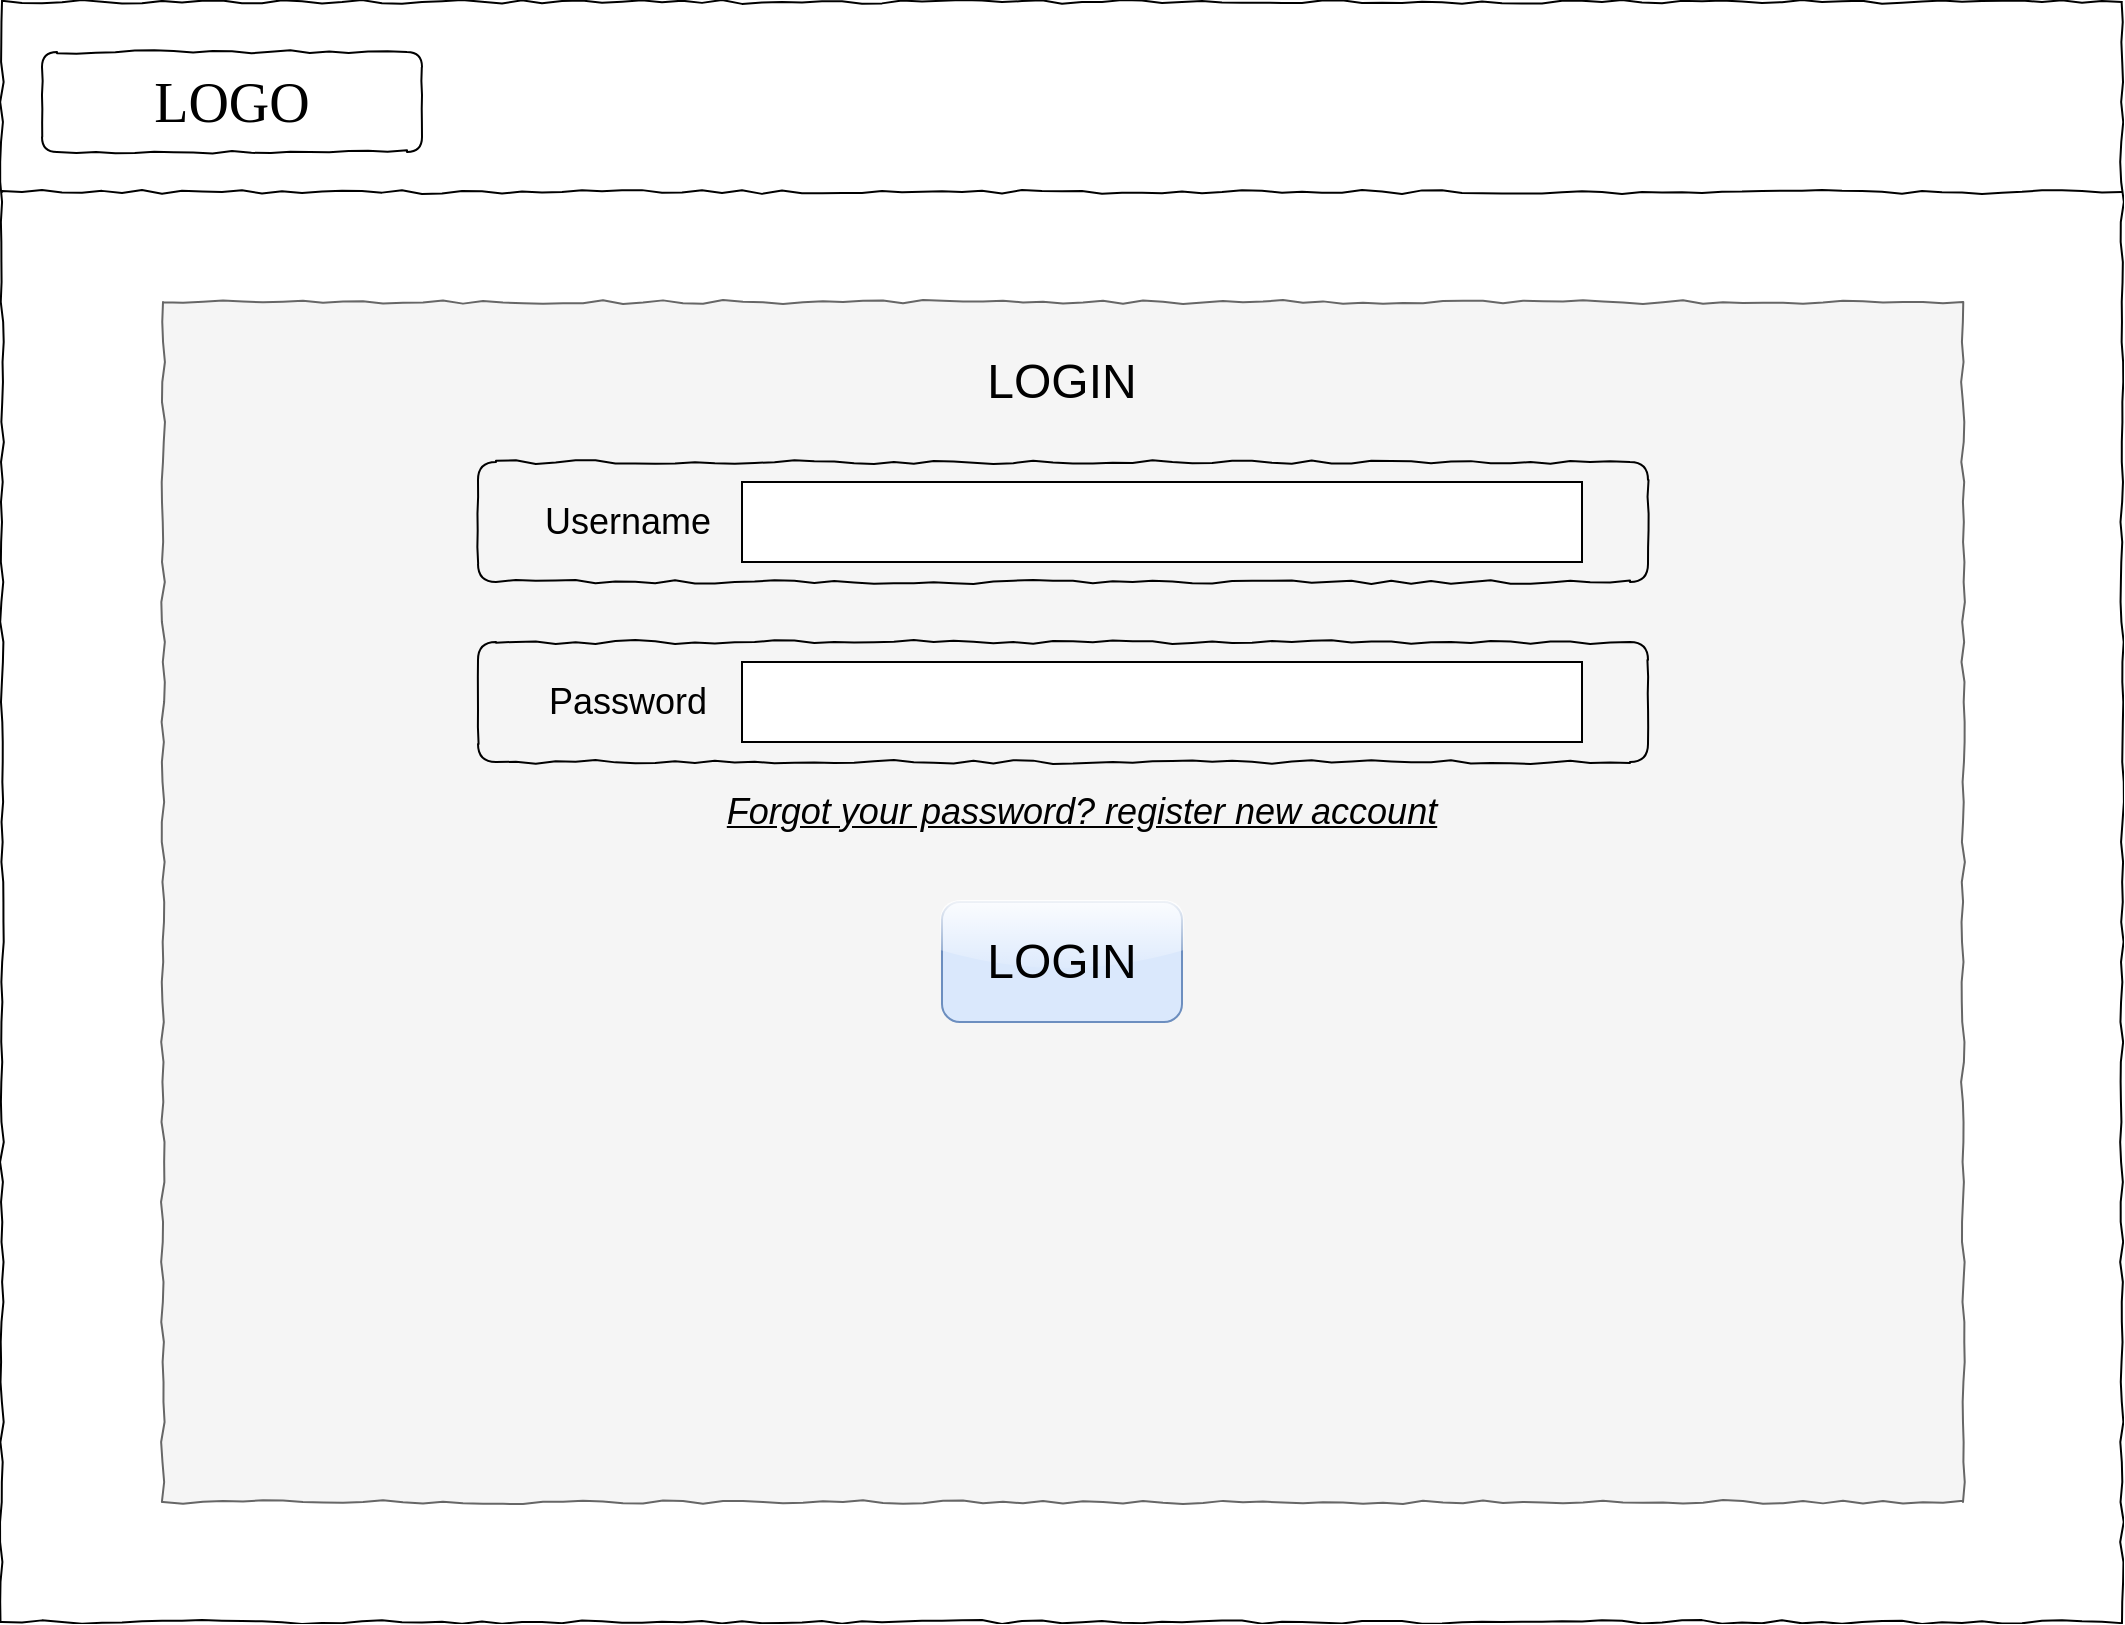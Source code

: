 <mxfile version="26.0.16">
  <diagram name="Page-1" id="03018318-947c-dd8e-b7a3-06fadd420f32">
    <mxGraphModel dx="1909" dy="976" grid="1" gridSize="10" guides="1" tooltips="1" connect="1" arrows="1" fold="1" page="1" pageScale="1" pageWidth="1100" pageHeight="850" background="none" math="0" shadow="0">
      <root>
        <mxCell id="0" />
        <mxCell id="1" parent="0" />
        <mxCell id="677b7b8949515195-1" value="" style="whiteSpace=wrap;html=1;rounded=0;shadow=0;labelBackgroundColor=none;strokeWidth=1;fontFamily=Verdana;fontSize=12;align=center;comic=1;" parent="1" vertex="1">
          <mxGeometry x="20" y="20" width="1060" height="810" as="geometry" />
        </mxCell>
        <mxCell id="677b7b8949515195-2" value="LOGO" style="whiteSpace=wrap;html=1;rounded=1;shadow=0;labelBackgroundColor=none;strokeWidth=1;fontFamily=Verdana;fontSize=28;align=center;comic=1;" parent="1" vertex="1">
          <mxGeometry x="40" y="45" width="190" height="50" as="geometry" />
        </mxCell>
        <mxCell id="677b7b8949515195-9" value="" style="line;strokeWidth=1;html=1;rounded=0;shadow=0;labelBackgroundColor=none;fillColor=none;fontFamily=Verdana;fontSize=14;fontColor=#000000;align=center;comic=1;" parent="1" vertex="1">
          <mxGeometry x="20" y="110" width="1060" height="10" as="geometry" />
        </mxCell>
        <mxCell id="sEXewFePVJEHohG28YoD-1" value="" style="whiteSpace=wrap;html=1;rounded=0;shadow=0;labelBackgroundColor=none;strokeWidth=1;fontFamily=Verdana;fontSize=12;align=center;comic=1;fillColor=#f5f5f5;fontColor=#333333;strokeColor=#666666;" parent="1" vertex="1">
          <mxGeometry x="100.5" y="170" width="900" height="600" as="geometry" />
        </mxCell>
        <mxCell id="sEXewFePVJEHohG28YoD-3" value="&lt;font style=&quot;font-size: 24px;&quot;&gt;LOGIN&lt;/font&gt;" style="text;html=1;align=center;verticalAlign=middle;whiteSpace=wrap;rounded=0;" parent="1" vertex="1">
          <mxGeometry x="365" y="190" width="370" height="40" as="geometry" />
        </mxCell>
        <mxCell id="sEXewFePVJEHohG28YoD-4" value="" style="whiteSpace=wrap;html=1;rounded=1;shadow=0;labelBackgroundColor=none;strokeColor=#000000;strokeWidth=1;fillColor=none;fontFamily=Verdana;fontSize=12;fontColor=#000000;align=center;comic=1;" parent="1" vertex="1">
          <mxGeometry x="258" y="250" width="585" height="60" as="geometry" />
        </mxCell>
        <mxCell id="sEXewFePVJEHohG28YoD-5" value="&lt;font style=&quot;font-size: 18px;&quot;&gt;Username&lt;/font&gt;" style="text;html=1;align=center;verticalAlign=middle;whiteSpace=wrap;rounded=0;" parent="1" vertex="1">
          <mxGeometry x="258" y="265" width="150" height="30" as="geometry" />
        </mxCell>
        <mxCell id="sEXewFePVJEHohG28YoD-6" value="" style="rounded=0;whiteSpace=wrap;html=1;" parent="1" vertex="1">
          <mxGeometry x="390" y="260" width="420" height="40" as="geometry" />
        </mxCell>
        <mxCell id="sEXewFePVJEHohG28YoD-7" value="" style="whiteSpace=wrap;html=1;rounded=1;shadow=0;labelBackgroundColor=none;strokeColor=default;strokeWidth=1;fillColor=none;fontFamily=Verdana;fontSize=12;fontColor=#000000;align=center;comic=1;" parent="1" vertex="1">
          <mxGeometry x="258" y="340" width="585" height="60" as="geometry" />
        </mxCell>
        <mxCell id="sEXewFePVJEHohG28YoD-8" value="&lt;font style=&quot;font-size: 18px;&quot;&gt;Password&lt;/font&gt;" style="text;html=1;align=center;verticalAlign=middle;whiteSpace=wrap;rounded=0;" parent="1" vertex="1">
          <mxGeometry x="258" y="355" width="150" height="30" as="geometry" />
        </mxCell>
        <mxCell id="sEXewFePVJEHohG28YoD-9" value="" style="rounded=0;whiteSpace=wrap;html=1;" parent="1" vertex="1">
          <mxGeometry x="390" y="350" width="420" height="40" as="geometry" />
        </mxCell>
        <mxCell id="sEXewFePVJEHohG28YoD-10" value="&lt;font style=&quot;font-size: 18px;&quot;&gt;&lt;i&gt;&lt;u&gt;Forgot your password? register new account&lt;/u&gt;&lt;/i&gt;&lt;/font&gt;" style="text;html=1;align=center;verticalAlign=middle;whiteSpace=wrap;rounded=0;" parent="1" vertex="1">
          <mxGeometry x="320" y="410" width="480" height="30" as="geometry" />
        </mxCell>
        <mxCell id="h-9dSafM59v7MFnSCY6v-1" value="&lt;font style=&quot;font-size: 24px;&quot;&gt;LOGIN&lt;/font&gt;" style="rounded=1;whiteSpace=wrap;html=1;fillColor=#dae8fc;strokeColor=#6c8ebf;glass=1;shadow=0;" vertex="1" parent="1">
          <mxGeometry x="490" y="470" width="120" height="60" as="geometry" />
        </mxCell>
      </root>
    </mxGraphModel>
  </diagram>
</mxfile>
